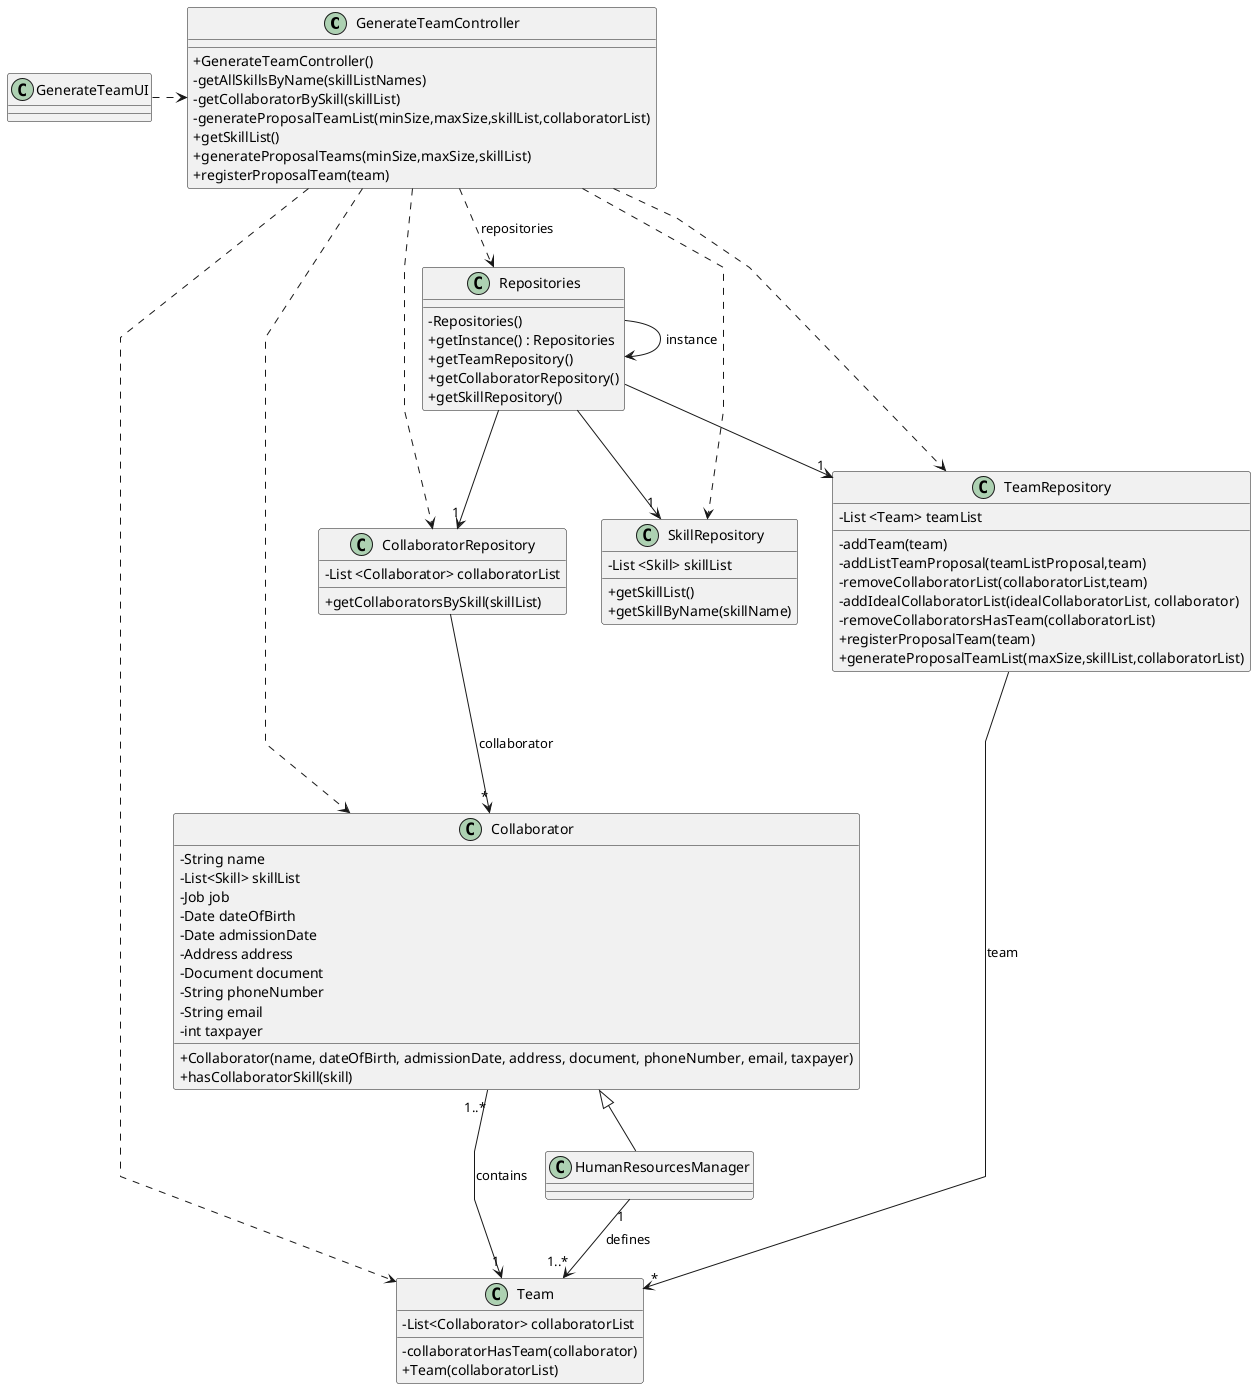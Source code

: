 @startuml
'skinparam monochrome true
skinparam packageStyle rectangle
skinparam shadowing false
skinparam linetype polyline
'skinparam linetype orto

skinparam classAttributeIconSize 0

'left to right direction

class GenerateTeamController {
    + GenerateTeamController()
    - getAllSkillsByName(skillListNames)
    - getCollaboratorBySkill(skillList)
    - generateProposalTeamList(minSize,maxSize,skillList,collaboratorList)
    + getSkillList()
    + generateProposalTeams(minSize,maxSize,skillList)
    + registerProposalTeam(team)
}

class Team {
    - List<Collaborator> collaboratorList
    - collaboratorHasTeam(collaborator)
    + Team(collaboratorList)

}

class GenerateTeamUI {
}

class Collaborator {
    -String name
    -List<Skill> skillList
    -Job job
    -Date dateOfBirth
    -Date admissionDate
    -Address address
    -Document document
    -String phoneNumber
    -String email
    -int taxpayer

    + Collaborator(name, dateOfBirth, admissionDate, address, document, phoneNumber, email, taxpayer)
    + hasCollaboratorSkill(skill)
}


class HumanResourcesManager {
}

class Repositories {

    - Repositories()
    + getInstance() : Repositories
    + getTeamRepository()
    + getCollaboratorRepository()
    + getSkillRepository()
}

class TeamRepository {
    - List <Team> teamList
    - addTeam(team)
    - addListTeamProposal(teamListProposal,team)
    - removeCollaboratorList(collaboratorList,team)
    - addIdealCollaboratorList(idealCollaboratorList, collaborator)
    - removeCollaboratorsHasTeam(collaboratorList)
    + registerProposalTeam(team)
    + generateProposalTeamList(maxSize,skillList,collaboratorList)
}

class SkillRepository {
    - List <Skill> skillList
    + getSkillList()
    + getSkillByName(skillName)
}

class CollaboratorRepository {
    - List <Collaborator> collaboratorList
    + getCollaboratorsBySkill(skillList)
}

class HumanResourcesManager{}

GenerateTeamController .> Repositories : repositories

GenerateTeamUI .> GenerateTeamController
Repositories -> Repositories : instance

Repositories --> "1" TeamRepository
Repositories --> "1" SkillRepository
Repositories --> "1" CollaboratorRepository

TeamRepository ---> "*" Team : team
CollaboratorRepository ---> "*" Collaborator : collaborator

GenerateTeamController ...> TeamRepository
GenerateTeamController ...> SkillRepository
GenerateTeamController ...> CollaboratorRepository
GenerateTeamController .> Collaborator
GenerateTeamController .> Team

Collaborator  <|-- HumanResourcesManager

HumanResourcesManager "1" --> "1..*" Team : defines
Collaborator "1..*" --> "1" Team : contains



@enduml